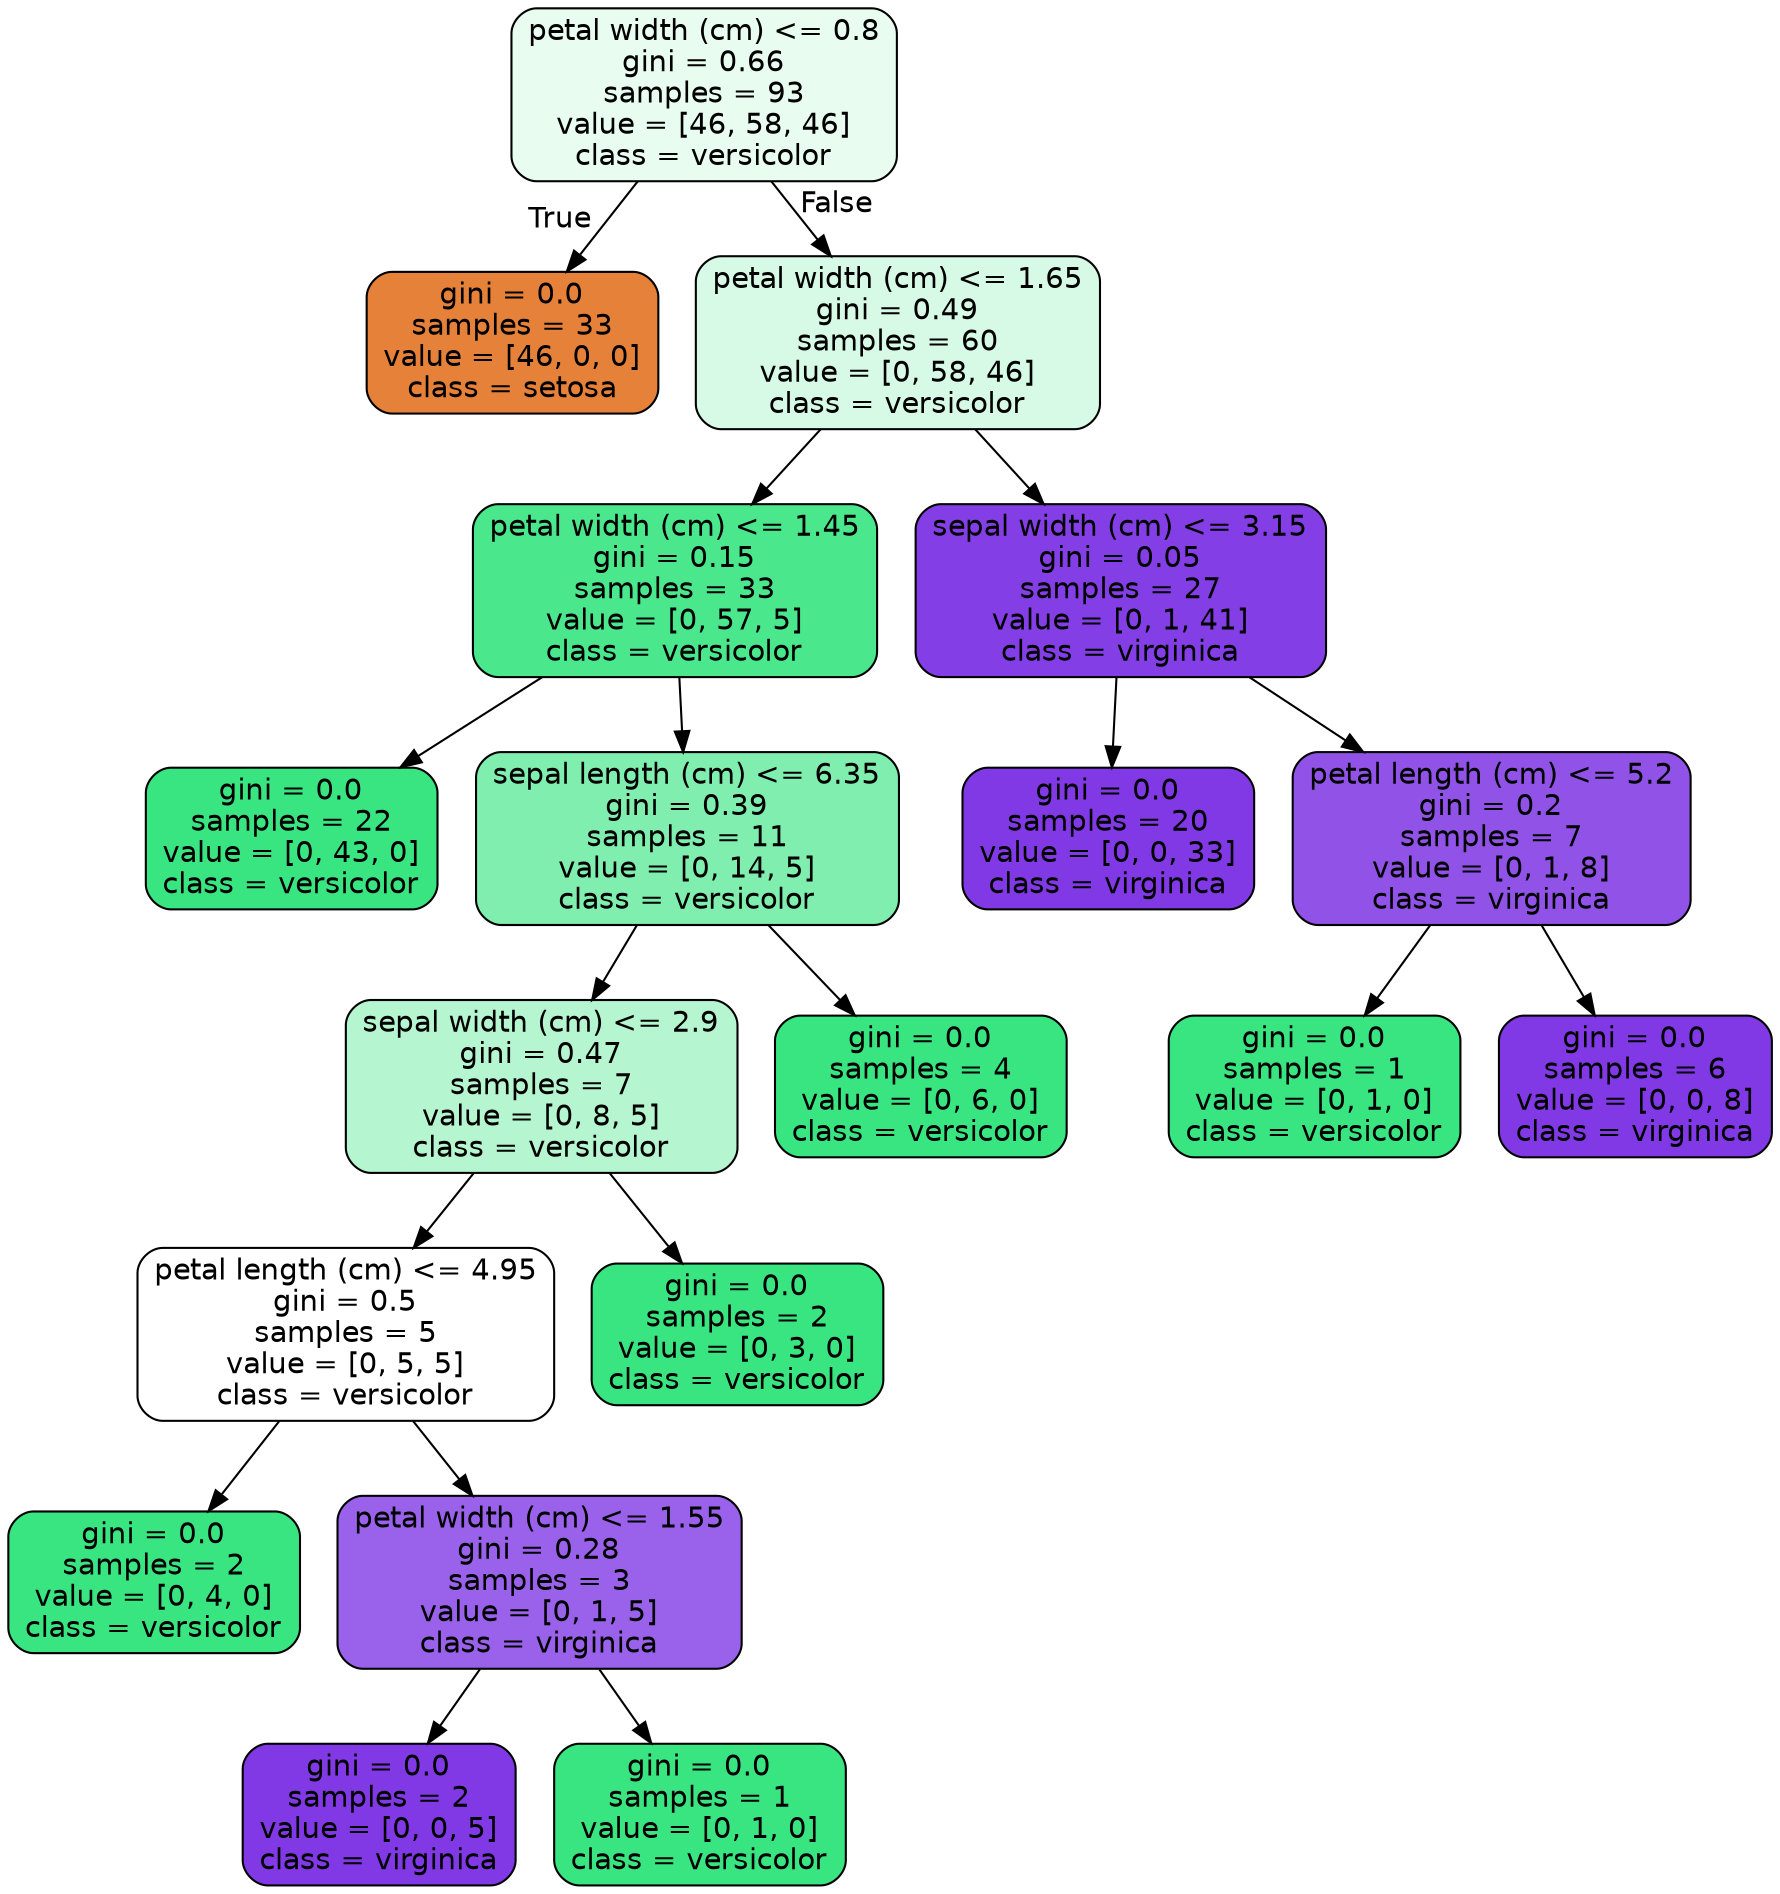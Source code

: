 digraph Tree {
node [shape=box, style="filled, rounded", color="black", fontname=helvetica] ;
edge [fontname=helvetica] ;
0 [label="petal width (cm) <= 0.8\ngini = 0.66\nsamples = 93\nvalue = [46, 58, 46]\nclass = versicolor", fillcolor="#e8fcf0"] ;
1 [label="gini = 0.0\nsamples = 33\nvalue = [46, 0, 0]\nclass = setosa", fillcolor="#e58139"] ;
0 -> 1 [labeldistance=2.5, labelangle=45, headlabel="True"] ;
2 [label="petal width (cm) <= 1.65\ngini = 0.49\nsamples = 60\nvalue = [0, 58, 46]\nclass = versicolor", fillcolor="#d6fae5"] ;
0 -> 2 [labeldistance=2.5, labelangle=-45, headlabel="False"] ;
3 [label="petal width (cm) <= 1.45\ngini = 0.15\nsamples = 33\nvalue = [0, 57, 5]\nclass = versicolor", fillcolor="#4ae78c"] ;
2 -> 3 ;
4 [label="gini = 0.0\nsamples = 22\nvalue = [0, 43, 0]\nclass = versicolor", fillcolor="#39e581"] ;
3 -> 4 ;
5 [label="sepal length (cm) <= 6.35\ngini = 0.39\nsamples = 11\nvalue = [0, 14, 5]\nclass = versicolor", fillcolor="#80eeae"] ;
3 -> 5 ;
6 [label="sepal width (cm) <= 2.9\ngini = 0.47\nsamples = 7\nvalue = [0, 8, 5]\nclass = versicolor", fillcolor="#b5f5d0"] ;
5 -> 6 ;
7 [label="petal length (cm) <= 4.95\ngini = 0.5\nsamples = 5\nvalue = [0, 5, 5]\nclass = versicolor", fillcolor="#ffffff"] ;
6 -> 7 ;
8 [label="gini = 0.0\nsamples = 2\nvalue = [0, 4, 0]\nclass = versicolor", fillcolor="#39e581"] ;
7 -> 8 ;
9 [label="petal width (cm) <= 1.55\ngini = 0.28\nsamples = 3\nvalue = [0, 1, 5]\nclass = virginica", fillcolor="#9a61ea"] ;
7 -> 9 ;
10 [label="gini = 0.0\nsamples = 2\nvalue = [0, 0, 5]\nclass = virginica", fillcolor="#8139e5"] ;
9 -> 10 ;
11 [label="gini = 0.0\nsamples = 1\nvalue = [0, 1, 0]\nclass = versicolor", fillcolor="#39e581"] ;
9 -> 11 ;
12 [label="gini = 0.0\nsamples = 2\nvalue = [0, 3, 0]\nclass = versicolor", fillcolor="#39e581"] ;
6 -> 12 ;
13 [label="gini = 0.0\nsamples = 4\nvalue = [0, 6, 0]\nclass = versicolor", fillcolor="#39e581"] ;
5 -> 13 ;
14 [label="sepal width (cm) <= 3.15\ngini = 0.05\nsamples = 27\nvalue = [0, 1, 41]\nclass = virginica", fillcolor="#843ee6"] ;
2 -> 14 ;
15 [label="gini = 0.0\nsamples = 20\nvalue = [0, 0, 33]\nclass = virginica", fillcolor="#8139e5"] ;
14 -> 15 ;
16 [label="petal length (cm) <= 5.2\ngini = 0.2\nsamples = 7\nvalue = [0, 1, 8]\nclass = virginica", fillcolor="#9152e8"] ;
14 -> 16 ;
17 [label="gini = 0.0\nsamples = 1\nvalue = [0, 1, 0]\nclass = versicolor", fillcolor="#39e581"] ;
16 -> 17 ;
18 [label="gini = 0.0\nsamples = 6\nvalue = [0, 0, 8]\nclass = virginica", fillcolor="#8139e5"] ;
16 -> 18 ;
}
